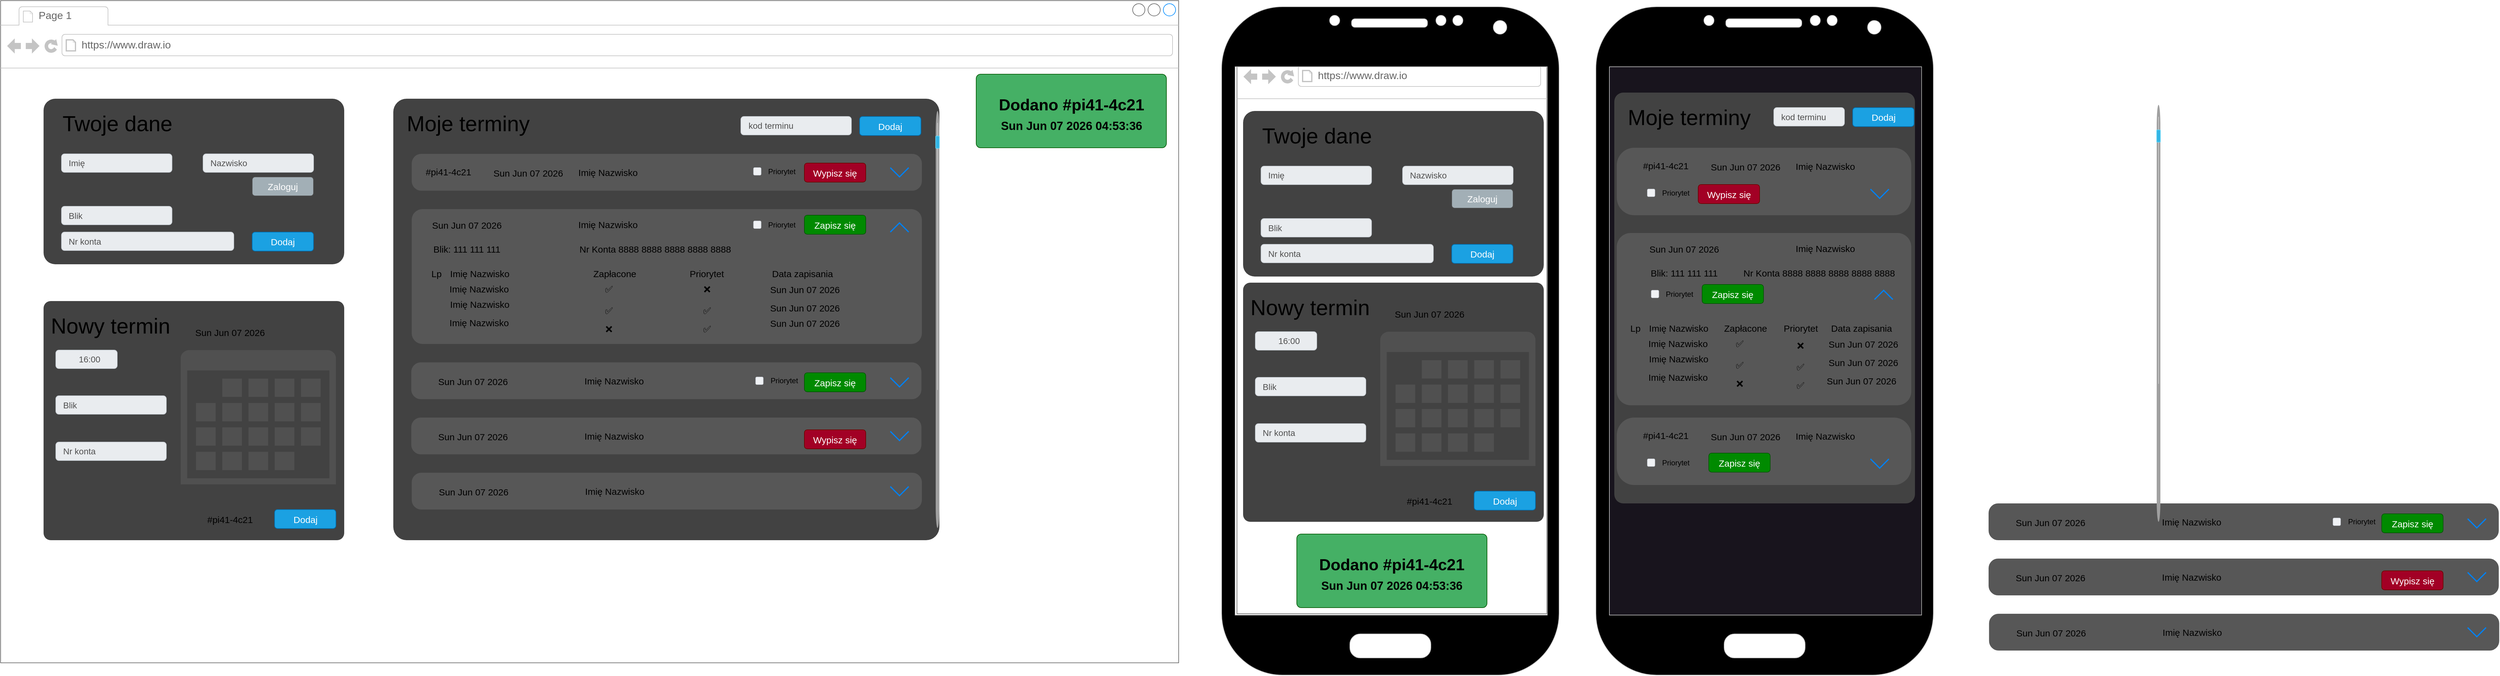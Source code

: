 <mxfile>
    <diagram id="Iw9VSZjN9GTGXhj-1Zop" name="Page-1">
        <mxGraphModel dx="3560" dy="1363" grid="1" gridSize="10" guides="1" tooltips="1" connect="1" arrows="1" fold="1" page="1" pageScale="1" pageWidth="850" pageHeight="1100" math="0" shadow="0">
            <root>
                <mxCell id="0"/>
                <mxCell id="1" parent="0"/>
                <mxCell id="389" value="" style="whiteSpace=wrap;html=1;labelBackgroundColor=none;labelBorderColor=none;fontSize=19;fontColor=#000000;fillColor=#18141d;gradientColor=none;" vertex="1" parent="1">
                    <mxGeometry x="2620" y="99" width="510" height="920" as="geometry"/>
                </mxCell>
                <mxCell id="2" value="" style="strokeWidth=1;shadow=0;dashed=0;align=center;html=1;shape=mxgraph.mockup.containers.browserWindow;rSize=0;strokeColor=#666666;strokeColor2=#008cff;strokeColor3=#c4c4c4;mainText=,;recursiveResize=0;movable=0;resizable=0;rotatable=0;deletable=0;editable=0;connectable=0;" vertex="1" parent="1">
                    <mxGeometry width="1920" height="1080" as="geometry"/>
                </mxCell>
                <mxCell id="3" value="Page 1" style="strokeWidth=1;shadow=0;dashed=0;align=center;html=1;shape=mxgraph.mockup.containers.anchor;fontSize=17;fontColor=#666666;align=left;" vertex="1" parent="2">
                    <mxGeometry x="60" y="12" width="110" height="26" as="geometry"/>
                </mxCell>
                <mxCell id="4" value="https://www.draw.io" style="strokeWidth=1;shadow=0;dashed=0;align=center;html=1;shape=mxgraph.mockup.containers.anchor;rSize=0;fontSize=17;fontColor=#666666;align=left;" vertex="1" parent="2">
                    <mxGeometry x="130" y="60" width="250" height="26" as="geometry"/>
                </mxCell>
                <mxCell id="23" value="" style="rounded=1;whiteSpace=wrap;html=1;arcSize=3;fillColor=#424242;gradientColor=none;strokeColor=none;" vertex="1" parent="2">
                    <mxGeometry x="640" y="160" width="890" height="720" as="geometry"/>
                </mxCell>
                <mxCell id="24" value="Moje terminy" style="text;html=1;strokeColor=none;fillColor=none;align=left;verticalAlign=middle;whiteSpace=wrap;rounded=0;fontSize=35;" vertex="1" parent="2">
                    <mxGeometry x="660" y="180" width="400" height="40" as="geometry"/>
                </mxCell>
                <mxCell id="25" value="" style="rounded=1;whiteSpace=wrap;html=1;arcSize=26;fillColor=#575757;gradientColor=none;strokeColor=none;" vertex="1" parent="2">
                    <mxGeometry x="670" y="250" width="831.5" height="60" as="geometry"/>
                </mxCell>
                <mxCell id="26" value="" style="rounded=1;whiteSpace=wrap;html=1;arcSize=8;fillColor=#575757;gradientColor=none;strokeColor=none;" vertex="1" parent="2">
                    <mxGeometry x="670" y="340" width="831.5" height="220" as="geometry"/>
                </mxCell>
                <mxCell id="27" value="" style="html=1;verticalLabelPosition=bottom;labelBackgroundColor=#ffffff;verticalAlign=top;shadow=0;dashed=0;strokeWidth=2;shape=mxgraph.ios7.misc.down;strokeColor=#0080f0;fontSize=15;fillColor=#575757;gradientColor=none;aspect=fixed;" vertex="1" parent="2">
                    <mxGeometry x="1450" y="272.5" width="30" height="15" as="geometry"/>
                </mxCell>
                <mxCell id="28" value="" style="html=1;verticalLabelPosition=bottom;labelBackgroundColor=#ffffff;verticalAlign=top;shadow=0;dashed=0;strokeWidth=2;shape=mxgraph.ios7.misc.down;strokeColor=#0080f0;fontSize=15;fillColor=#575757;gradientColor=none;aspect=fixed;rotation=-180;" vertex="1" parent="2">
                    <mxGeometry x="1450" y="362.5" width="30" height="15" as="geometry"/>
                </mxCell>
                <mxCell id="29" value="" style="rounded=1;whiteSpace=wrap;html=1;arcSize=26;fillColor=#575757;gradientColor=none;strokeColor=none;" vertex="1" parent="2">
                    <mxGeometry x="669.25" y="590" width="831.5" height="60" as="geometry"/>
                </mxCell>
                <UserObject label="%date{ddd mmm dd yyyy HH:MM:ss}%" placeholders="1" id="30">
                    <mxCell style="text;html=1;strokeColor=none;fillColor=none;align=center;verticalAlign=middle;whiteSpace=wrap;overflow=hidden;fontSize=15;" vertex="1" parent="2">
                        <mxGeometry x="780" y="270" width="160" height="20" as="geometry"/>
                    </mxCell>
                </UserObject>
                <mxCell id="32" value="Imię Nazwisko" style="text;html=1;strokeColor=none;fillColor=none;align=center;verticalAlign=middle;whiteSpace=wrap;rounded=0;fontSize=15;" vertex="1" parent="2">
                    <mxGeometry x="910" y="265" width="160" height="30" as="geometry"/>
                </mxCell>
                <UserObject label="%date{ddd mmm dd yyyy HH:MM:ss}%" placeholders="1" id="33">
                    <mxCell style="text;html=1;strokeColor=none;fillColor=none;align=center;verticalAlign=middle;whiteSpace=wrap;overflow=hidden;fontSize=15;" vertex="1" parent="2">
                        <mxGeometry x="680" y="355" width="160" height="20" as="geometry"/>
                    </mxCell>
                </UserObject>
                <mxCell id="34" value="Imię Nazwisko" style="text;html=1;strokeColor=none;fillColor=none;align=center;verticalAlign=middle;whiteSpace=wrap;rounded=0;fontSize=15;" vertex="1" parent="2">
                    <mxGeometry x="910" y="350" width="160" height="30" as="geometry"/>
                </mxCell>
                <mxCell id="35" value="Blik: 111 111 111" style="text;html=1;strokeColor=none;fillColor=none;align=center;verticalAlign=middle;whiteSpace=wrap;rounded=0;fontSize=15;" vertex="1" parent="2">
                    <mxGeometry x="680" y="390" width="160" height="30" as="geometry"/>
                </mxCell>
                <mxCell id="36" value="Nr Konta 8888 8888 8888 8888 8888" style="text;html=1;strokeColor=none;fillColor=none;align=center;verticalAlign=middle;whiteSpace=wrap;rounded=0;fontSize=15;" vertex="1" parent="2">
                    <mxGeometry x="926.5" y="390" width="280" height="30" as="geometry"/>
                </mxCell>
                <UserObject label="%date{ddd mmm dd yyyy HH:MM:ss}%" placeholders="1" id="37">
                    <mxCell style="text;html=1;strokeColor=none;fillColor=none;align=center;verticalAlign=middle;whiteSpace=wrap;overflow=hidden;fontSize=15;" vertex="1" parent="2">
                        <mxGeometry x="690" y="610" width="160" height="20" as="geometry"/>
                    </mxCell>
                </UserObject>
                <mxCell id="38" value="Imię Nazwisko" style="text;html=1;strokeColor=none;fillColor=none;align=center;verticalAlign=middle;whiteSpace=wrap;rounded=0;fontSize=15;" vertex="1" parent="2">
                    <mxGeometry x="920" y="605" width="160" height="30" as="geometry"/>
                </mxCell>
                <mxCell id="40" value="Imię Nazwisko" style="text;html=1;strokeColor=none;fillColor=none;align=center;verticalAlign=middle;whiteSpace=wrap;rounded=0;fontSize=15;" vertex="1" parent="2">
                    <mxGeometry x="700.75" y="430" width="160" height="30" as="geometry"/>
                </mxCell>
                <mxCell id="41" value="Imię Nazwisko" style="text;html=1;strokeColor=none;fillColor=none;align=center;verticalAlign=middle;whiteSpace=wrap;rounded=0;fontSize=15;" vertex="1" parent="2">
                    <mxGeometry x="700.75" y="480" width="160" height="30" as="geometry"/>
                </mxCell>
                <mxCell id="42" value="Imię Nazwisko" style="text;html=1;strokeColor=none;fillColor=none;align=center;verticalAlign=middle;whiteSpace=wrap;rounded=0;fontSize=15;" vertex="1" parent="2">
                    <mxGeometry x="700" y="510" width="160" height="30" as="geometry"/>
                </mxCell>
                <mxCell id="43" value="Zapłacone" style="text;html=1;strokeColor=none;fillColor=none;align=center;verticalAlign=middle;whiteSpace=wrap;rounded=0;fontSize=15;" vertex="1" parent="2">
                    <mxGeometry x="920.75" y="430" width="160" height="30" as="geometry"/>
                </mxCell>
                <mxCell id="44" value="✅" style="text;html=1;align=center;verticalAlign=middle;resizable=0;points=[];autosize=1;strokeColor=none;fillColor=none;fontSize=15;" vertex="1" parent="2">
                    <mxGeometry x="970.75" y="455" width="40" height="30" as="geometry"/>
                </mxCell>
                <mxCell id="45" value="Priorytet" style="text;html=1;strokeColor=none;fillColor=none;align=center;verticalAlign=middle;whiteSpace=wrap;rounded=0;fontSize=15;" vertex="1" parent="2">
                    <mxGeometry x="1070.75" y="430" width="160" height="30" as="geometry"/>
                </mxCell>
                <mxCell id="46" value="Data zapisania" style="text;html=1;strokeColor=none;fillColor=none;align=center;verticalAlign=middle;whiteSpace=wrap;rounded=0;fontSize=15;" vertex="1" parent="2">
                    <mxGeometry x="1227.25" y="430" width="160" height="30" as="geometry"/>
                </mxCell>
                <UserObject label="%date{ddd mmm dd yyyy HH:MM:ss}%" placeholders="1" id="47">
                    <mxCell style="text;html=1;strokeColor=none;fillColor=none;align=center;verticalAlign=middle;whiteSpace=wrap;overflow=hidden;fontSize=15;" vertex="1" parent="2">
                        <mxGeometry x="1230.75" y="460" width="160" height="20" as="geometry"/>
                    </mxCell>
                </UserObject>
                <UserObject label="%date{ddd mmm dd yyyy HH:MM:ss}%" placeholders="1" id="48">
                    <mxCell style="text;html=1;strokeColor=none;fillColor=none;align=center;verticalAlign=middle;whiteSpace=wrap;overflow=hidden;fontSize=15;" vertex="1" parent="2">
                        <mxGeometry x="1230.75" y="490" width="160" height="20" as="geometry"/>
                    </mxCell>
                </UserObject>
                <UserObject label="%date{ddd mmm dd yyyy HH:MM:ss}%" placeholders="1" id="49">
                    <mxCell style="text;html=1;strokeColor=none;fillColor=none;align=center;verticalAlign=middle;whiteSpace=wrap;overflow=hidden;fontSize=15;" vertex="1" parent="2">
                        <mxGeometry x="1230.75" y="515" width="160" height="20" as="geometry"/>
                    </mxCell>
                </UserObject>
                <mxCell id="50" value="✅" style="text;html=1;align=center;verticalAlign=middle;resizable=0;points=[];autosize=1;strokeColor=none;fillColor=none;fontSize=15;" vertex="1" parent="2">
                    <mxGeometry x="970.75" y="490" width="40" height="30" as="geometry"/>
                </mxCell>
                <mxCell id="51" value="✅" style="text;html=1;align=center;verticalAlign=middle;resizable=0;points=[];autosize=1;strokeColor=none;fillColor=none;fontSize=15;" vertex="1" parent="2">
                    <mxGeometry x="1130.75" y="490" width="40" height="30" as="geometry"/>
                </mxCell>
                <mxCell id="52" value="✅" style="text;html=1;align=center;verticalAlign=middle;resizable=0;points=[];autosize=1;strokeColor=none;fillColor=none;fontSize=15;" vertex="1" parent="2">
                    <mxGeometry x="1130.75" y="520" width="40" height="30" as="geometry"/>
                </mxCell>
                <mxCell id="54" value="❌" style="text;html=1;align=center;verticalAlign=middle;resizable=0;points=[];autosize=1;strokeColor=none;fillColor=none;fontSize=15;" vertex="1" parent="2">
                    <mxGeometry x="1130.75" y="455" width="40" height="30" as="geometry"/>
                </mxCell>
                <mxCell id="55" value="❌" style="text;html=1;align=center;verticalAlign=middle;resizable=0;points=[];autosize=1;strokeColor=none;fillColor=none;fontSize=15;" vertex="1" parent="2">
                    <mxGeometry x="970.75" y="520" width="40" height="30" as="geometry"/>
                </mxCell>
                <mxCell id="56" value="Imię Nazwisko" style="text;html=1;strokeColor=none;fillColor=none;align=center;verticalAlign=middle;whiteSpace=wrap;rounded=0;fontSize=15;" vertex="1" parent="2">
                    <mxGeometry x="700" y="455" width="160" height="30" as="geometry"/>
                </mxCell>
                <mxCell id="57" value="Lp" style="text;html=1;align=center;verticalAlign=middle;resizable=0;points=[];autosize=1;strokeColor=none;fillColor=none;fontSize=15;" vertex="1" parent="2">
                    <mxGeometry x="690" y="430" width="40" height="30" as="geometry"/>
                </mxCell>
                <mxCell id="58" value="kod terminu" style="html=1;shadow=0;dashed=0;shape=mxgraph.bootstrap.rrect;rSize=5;strokeColor=#CED4DA;strokeWidth=1;fillColor=#E9ECEF;fontColor=#505050;whiteSpace=wrap;align=left;verticalAlign=middle;spacingLeft=10;fontSize=14;" vertex="1" parent="2">
                    <mxGeometry x="1206.5" y="189" width="180" height="30" as="geometry"/>
                </mxCell>
                <mxCell id="59" value="Dodaj" style="rounded=1;html=1;shadow=0;dashed=0;whiteSpace=wrap;fontSize=15;fillColor=#1ba1e2;align=center;strokeColor=#006EAF;fontColor=#ffffff;" vertex="1" parent="2">
                    <mxGeometry x="1400" y="189" width="100" height="31" as="geometry"/>
                </mxCell>
                <mxCell id="9" value="" style="rounded=1;whiteSpace=wrap;html=1;arcSize=7;fillColor=#424242;gradientColor=none;strokeColor=none;" vertex="1" parent="2">
                    <mxGeometry x="70" y="160" width="490" height="270" as="geometry"/>
                </mxCell>
                <mxCell id="11" value="Twoje dane" style="text;html=1;strokeColor=none;fillColor=none;align=left;verticalAlign=middle;whiteSpace=wrap;rounded=0;fontSize=35;" vertex="1" parent="2">
                    <mxGeometry x="99.25" y="180" width="400" height="40" as="geometry"/>
                </mxCell>
                <mxCell id="12" value="Imię" style="html=1;shadow=0;dashed=0;shape=mxgraph.bootstrap.rrect;rSize=5;strokeColor=#CED4DA;strokeWidth=1;fillColor=#E9ECEF;fontColor=#505050;whiteSpace=wrap;align=left;verticalAlign=middle;spacingLeft=10;fontSize=14;" vertex="1" parent="2">
                    <mxGeometry x="99.25" y="250" width="180" height="30" as="geometry"/>
                </mxCell>
                <mxCell id="13" value="Nazwisko" style="html=1;shadow=0;dashed=0;shape=mxgraph.bootstrap.rrect;rSize=5;strokeColor=#CED4DA;strokeWidth=1;fillColor=#E9ECEF;fontColor=#505050;whiteSpace=wrap;align=left;verticalAlign=middle;spacingLeft=10;fontSize=14;" vertex="1" parent="2">
                    <mxGeometry x="330" y="250" width="180" height="30" as="geometry"/>
                </mxCell>
                <mxCell id="14" value="Zaloguj" style="rounded=1;html=1;shadow=0;dashed=0;whiteSpace=wrap;fontSize=15;fillColor=#a2afb6;align=center;strokeColor=#4D4D4D;fontColor=#ffffff;" vertex="1" parent="2">
                    <mxGeometry x="410" y="287.5" width="100" height="31" as="geometry"/>
                </mxCell>
                <mxCell id="15" value="" style="rounded=1;whiteSpace=wrap;html=1;arcSize=3;fillColor=#424242;gradientColor=none;strokeColor=none;" vertex="1" parent="2">
                    <mxGeometry x="70" y="490" width="490" height="390" as="geometry"/>
                </mxCell>
                <mxCell id="16" value="Nowy termin" style="text;html=1;strokeColor=none;fillColor=none;align=left;verticalAlign=middle;whiteSpace=wrap;rounded=0;fontSize=35;" vertex="1" parent="2">
                    <mxGeometry x="80" y="510" width="400" height="40" as="geometry"/>
                </mxCell>
                <mxCell id="17" value="" style="sketch=0;pointerEvents=1;shadow=0;dashed=0;html=1;strokeColor=none;fillColor=#505050;labelPosition=center;verticalLabelPosition=bottom;verticalAlign=top;outlineConnect=0;align=center;shape=mxgraph.office.concepts.calendar;fontSize=15;" vertex="1" parent="2">
                    <mxGeometry x="293.5" y="570" width="253" height="219" as="geometry"/>
                </mxCell>
                <UserObject label="%date{ddd mmm dd yyyy HH:MM:ss}%" placeholders="1" id="18">
                    <mxCell style="text;html=1;strokeColor=none;fillColor=none;align=center;verticalAlign=middle;whiteSpace=wrap;overflow=hidden;fontSize=15;" vertex="1" parent="2">
                        <mxGeometry x="293.5" y="530" width="160" height="20" as="geometry"/>
                    </mxCell>
                </UserObject>
                <mxCell id="19" value="16:00" style="html=1;shadow=0;dashed=0;shape=mxgraph.bootstrap.rrect;rSize=5;strokeColor=#CED4DA;strokeWidth=1;fillColor=#E9ECEF;fontColor=#505050;whiteSpace=wrap;align=center;verticalAlign=middle;spacingLeft=10;fontSize=14;" vertex="1" parent="2">
                    <mxGeometry x="90" y="570" width="100" height="30" as="geometry"/>
                </mxCell>
                <mxCell id="20" value="Blik" style="html=1;shadow=0;dashed=0;shape=mxgraph.bootstrap.rrect;rSize=5;strokeColor=#CED4DA;strokeWidth=1;fillColor=#E9ECEF;fontColor=#505050;whiteSpace=wrap;align=left;verticalAlign=middle;spacingLeft=10;fontSize=14;" vertex="1" parent="2">
                    <mxGeometry x="90" y="644.5" width="180" height="30" as="geometry"/>
                </mxCell>
                <mxCell id="21" value="Nr konta" style="html=1;shadow=0;dashed=0;shape=mxgraph.bootstrap.rrect;rSize=5;strokeColor=#CED4DA;strokeWidth=1;fillColor=#E9ECEF;fontColor=#505050;whiteSpace=wrap;align=left;verticalAlign=middle;spacingLeft=10;fontSize=14;" vertex="1" parent="2">
                    <mxGeometry x="90" y="720" width="180" height="30" as="geometry"/>
                </mxCell>
                <mxCell id="22" value="Dodaj" style="rounded=1;html=1;shadow=0;dashed=0;whiteSpace=wrap;fontSize=15;fillColor=#1ba1e2;align=center;strokeColor=#006EAF;fontColor=#ffffff;" vertex="1" parent="2">
                    <mxGeometry x="446.5" y="830" width="100" height="31" as="geometry"/>
                </mxCell>
                <mxCell id="60" value="Blik" style="html=1;shadow=0;dashed=0;shape=mxgraph.bootstrap.rrect;rSize=5;strokeColor=#CED4DA;strokeWidth=1;fillColor=#E9ECEF;fontColor=#505050;whiteSpace=wrap;align=left;verticalAlign=middle;spacingLeft=10;fontSize=14;" vertex="1" parent="2">
                    <mxGeometry x="99.25" y="335.5" width="180" height="30" as="geometry"/>
                </mxCell>
                <mxCell id="61" value="Nr konta" style="html=1;shadow=0;dashed=0;shape=mxgraph.bootstrap.rrect;rSize=5;strokeColor=#CED4DA;strokeWidth=1;fillColor=#E9ECEF;fontColor=#505050;whiteSpace=wrap;align=left;verticalAlign=middle;spacingLeft=10;fontSize=14;" vertex="1" parent="2">
                    <mxGeometry x="99.25" y="377.5" width="280.75" height="30" as="geometry"/>
                </mxCell>
                <mxCell id="62" value="" style="rounded=1;whiteSpace=wrap;html=1;arcSize=26;fillColor=#575757;gradientColor=none;strokeColor=none;" vertex="1" parent="2">
                    <mxGeometry x="669.25" y="680" width="831.5" height="60" as="geometry"/>
                </mxCell>
                <UserObject label="%date{ddd mmm dd yyyy HH:MM:ss}%" placeholders="1" id="63">
                    <mxCell style="text;html=1;strokeColor=none;fillColor=none;align=center;verticalAlign=middle;whiteSpace=wrap;overflow=hidden;fontSize=15;" vertex="1" parent="2">
                        <mxGeometry x="690" y="700" width="160" height="20" as="geometry"/>
                    </mxCell>
                </UserObject>
                <mxCell id="64" value="Imię Nazwisko" style="text;html=1;strokeColor=none;fillColor=none;align=center;verticalAlign=middle;whiteSpace=wrap;rounded=0;fontSize=15;" vertex="1" parent="2">
                    <mxGeometry x="920" y="695" width="160" height="30" as="geometry"/>
                </mxCell>
                <mxCell id="65" value="" style="rounded=1;whiteSpace=wrap;html=1;arcSize=26;fillColor=#575757;gradientColor=none;strokeColor=none;" vertex="1" parent="2">
                    <mxGeometry x="670" y="770" width="831.5" height="60" as="geometry"/>
                </mxCell>
                <UserObject label="%date{ddd mmm dd yyyy HH:MM:ss}%" placeholders="1" id="66">
                    <mxCell style="text;html=1;strokeColor=none;fillColor=none;align=center;verticalAlign=middle;whiteSpace=wrap;overflow=hidden;fontSize=15;" vertex="1" parent="2">
                        <mxGeometry x="690.75" y="790" width="160" height="20" as="geometry"/>
                    </mxCell>
                </UserObject>
                <mxCell id="67" value="Imię Nazwisko" style="text;html=1;strokeColor=none;fillColor=none;align=center;verticalAlign=middle;whiteSpace=wrap;rounded=0;fontSize=15;" vertex="1" parent="2">
                    <mxGeometry x="920.75" y="785" width="160" height="30" as="geometry"/>
                </mxCell>
                <mxCell id="69" value="" style="html=1;verticalLabelPosition=bottom;labelBackgroundColor=#ffffff;verticalAlign=top;shadow=0;dashed=0;strokeWidth=2;shape=mxgraph.ios7.misc.scroll_(vertical);fillColor=#a0a0a0;fontSize=15;" vertex="1" parent="2">
                    <mxGeometry x="1524" y="180" width="6" height="680" as="geometry"/>
                </mxCell>
                <mxCell id="70" value="" style="verticalLabelPosition=bottom;verticalAlign=top;html=1;shadow=0;dashed=0;strokeWidth=1;shape=mxgraph.android.quickscroll3;dy=0.072;fillColor=#33b5e5;strokeColor=#66D5F5;fontSize=15;" vertex="1" parent="2">
                    <mxGeometry x="1524" y="199.5" width="6" height="435.5" as="geometry"/>
                </mxCell>
                <mxCell id="71" value="Dodaj" style="rounded=1;html=1;shadow=0;dashed=0;whiteSpace=wrap;fontSize=15;fillColor=#1ba1e2;align=center;strokeColor=#006EAF;fontColor=#ffffff;" vertex="1" parent="2">
                    <mxGeometry x="410" y="377.5" width="100" height="31" as="geometry"/>
                </mxCell>
                <mxCell id="72" value="" style="html=1;verticalLabelPosition=bottom;labelBackgroundColor=#ffffff;verticalAlign=top;shadow=0;dashed=0;strokeWidth=2;shape=mxgraph.ios7.misc.down;strokeColor=#0080f0;fontSize=15;fillColor=#575757;gradientColor=none;aspect=fixed;" vertex="1" parent="2">
                    <mxGeometry x="1450" y="615" width="30" height="15" as="geometry"/>
                </mxCell>
                <mxCell id="73" value="" style="html=1;verticalLabelPosition=bottom;labelBackgroundColor=#ffffff;verticalAlign=top;shadow=0;dashed=0;strokeWidth=2;shape=mxgraph.ios7.misc.down;strokeColor=#0080f0;fontSize=15;fillColor=#575757;gradientColor=none;aspect=fixed;" vertex="1" parent="2">
                    <mxGeometry x="1450" y="702.5" width="30" height="15" as="geometry"/>
                </mxCell>
                <mxCell id="74" value="" style="html=1;verticalLabelPosition=bottom;labelBackgroundColor=#ffffff;verticalAlign=top;shadow=0;dashed=0;strokeWidth=2;shape=mxgraph.ios7.misc.down;strokeColor=#0080f0;fontSize=15;fillColor=#575757;gradientColor=none;aspect=fixed;" vertex="1" parent="2">
                    <mxGeometry x="1450" y="792.5" width="30" height="15" as="geometry"/>
                </mxCell>
                <mxCell id="139" value="#pi41-4c21" style="text;html=1;strokeColor=none;fillColor=none;align=center;verticalAlign=middle;whiteSpace=wrap;rounded=0;fontSize=15;" vertex="1" parent="2">
                    <mxGeometry x="650" y="263.5" width="160" height="30" as="geometry"/>
                </mxCell>
                <mxCell id="140" value="#pi41-4c21" style="text;html=1;strokeColor=none;fillColor=none;align=center;verticalAlign=middle;whiteSpace=wrap;rounded=0;fontSize=15;" vertex="1" parent="2">
                    <mxGeometry x="293.5" y="831" width="160" height="30" as="geometry"/>
                </mxCell>
                <mxCell id="207" value="Wypisz się" style="rounded=1;html=1;shadow=0;dashed=0;whiteSpace=wrap;fontSize=15;fillColor=#a20025;align=center;strokeColor=#6F0000;fontColor=#ffffff;" vertex="1" parent="2">
                    <mxGeometry x="1310" y="265" width="100" height="31" as="geometry"/>
                </mxCell>
                <mxCell id="208" value="Zapisz się" style="rounded=1;html=1;shadow=0;dashed=0;whiteSpace=wrap;fontSize=15;fillColor=#008a00;align=center;strokeColor=#005700;fontColor=#ffffff;" vertex="1" parent="2">
                    <mxGeometry x="1310" y="350" width="100" height="31" as="geometry"/>
                </mxCell>
                <mxCell id="277" value="Zapisz się" style="rounded=1;html=1;shadow=0;dashed=0;whiteSpace=wrap;fontSize=15;fillColor=#008a00;align=center;strokeColor=#005700;fontColor=#ffffff;" vertex="1" parent="2">
                    <mxGeometry x="1310" y="607" width="100" height="31" as="geometry"/>
                </mxCell>
                <mxCell id="278" value="Wypisz się" style="rounded=1;html=1;shadow=0;dashed=0;whiteSpace=wrap;fontSize=15;fillColor=#a20025;align=center;strokeColor=#6F0000;fontColor=#ffffff;" vertex="1" parent="2">
                    <mxGeometry x="1310" y="700" width="100" height="31" as="geometry"/>
                </mxCell>
                <mxCell id="279" value="Priorytet" style="rounded=1;fillColor=#F0F2F5;strokeColor=#D8DCE3;align=left;verticalAlign=middle;fontStyle=0;fontSize=12;labelPosition=right;verticalLabelPosition=middle;spacingLeft=10;html=1;shadow=0;dashed=0" vertex="1" parent="2">
                    <mxGeometry x="1227.25" y="272.5" width="12" height="12" as="geometry"/>
                </mxCell>
                <mxCell id="281" value="Priorytet" style="rounded=1;fillColor=#F0F2F5;strokeColor=#D8DCE3;align=left;verticalAlign=middle;fontStyle=0;fontSize=12;labelPosition=right;verticalLabelPosition=middle;spacingLeft=10;html=1;shadow=0;dashed=0" vertex="1" parent="2">
                    <mxGeometry x="1227.25" y="359.5" width="12" height="12" as="geometry"/>
                </mxCell>
                <mxCell id="282" value="Priorytet" style="rounded=1;fillColor=#F0F2F5;strokeColor=#D8DCE3;align=left;verticalAlign=middle;fontStyle=0;fontSize=12;labelPosition=right;verticalLabelPosition=middle;spacingLeft=10;html=1;shadow=0;dashed=0" vertex="1" parent="2">
                    <mxGeometry x="1230.75" y="614" width="12" height="12" as="geometry"/>
                </mxCell>
                <mxCell id="283" value="" style="rounded=1;html=1;shadow=0;dashed=0;whiteSpace=wrap;fontSize=15;fillColor=#45B065;align=left;strokeColor=#005700;fontColor=#ffffff;arcSize=6;" vertex="1" parent="2">
                    <mxGeometry x="1590" y="120" width="310" height="120" as="geometry"/>
                </mxCell>
                <mxCell id="284" value="Dodano #pi41-4c21" style="text;html=1;strokeColor=none;fillColor=none;align=center;verticalAlign=middle;whiteSpace=wrap;rounded=0;fontSize=26;fontColor=#000000;labelBackgroundColor=none;labelBorderColor=none;fontStyle=1" vertex="1" parent="2">
                    <mxGeometry x="1617.5" y="135" width="255" height="70" as="geometry"/>
                </mxCell>
                <UserObject label="%date{ddd mmm dd yyyy HH:MM:ss}%" placeholders="1" id="285">
                    <mxCell style="text;html=1;strokeColor=none;fillColor=none;align=center;verticalAlign=middle;whiteSpace=wrap;overflow=hidden;fontSize=19;fontColor=#000000;fontStyle=1" vertex="1" parent="2">
                        <mxGeometry x="1622.5" y="181.5" width="245" height="46" as="geometry"/>
                    </mxCell>
                </UserObject>
                <mxCell id="287" value="" style="strokeWidth=1;shadow=0;dashed=0;align=center;html=1;shape=mxgraph.mockup.containers.browserWindow;rSize=0;strokeColor=#666666;strokeColor2=#008cff;strokeColor3=#c4c4c4;mainText=,;recursiveResize=0;movable=1;resizable=1;rotatable=1;deletable=1;editable=1;connectable=1;" vertex="1" parent="1">
                    <mxGeometry x="2015" y="50" width="505" height="950" as="geometry"/>
                </mxCell>
                <mxCell id="288" value="Page 1" style="strokeWidth=1;shadow=0;dashed=0;align=center;html=1;shape=mxgraph.mockup.containers.anchor;fontSize=17;fontColor=#666666;align=left;" vertex="1" parent="287">
                    <mxGeometry x="60" y="12" width="110" height="26" as="geometry"/>
                </mxCell>
                <mxCell id="289" value="https://www.draw.io" style="strokeWidth=1;shadow=0;dashed=0;align=center;html=1;shape=mxgraph.mockup.containers.anchor;rSize=0;fontSize=17;fontColor=#666666;align=left;" vertex="1" parent="287">
                    <mxGeometry x="130" y="60" width="250" height="26" as="geometry"/>
                </mxCell>
                <mxCell id="324" value="" style="rounded=1;whiteSpace=wrap;html=1;arcSize=7;fillColor=#424242;gradientColor=none;strokeColor=none;" vertex="1" parent="287">
                    <mxGeometry x="10" y="130" width="490" height="270" as="geometry"/>
                </mxCell>
                <mxCell id="325" value="Twoje dane" style="text;html=1;strokeColor=none;fillColor=none;align=left;verticalAlign=middle;whiteSpace=wrap;rounded=0;fontSize=35;" vertex="1" parent="287">
                    <mxGeometry x="39.25" y="150" width="400" height="40" as="geometry"/>
                </mxCell>
                <mxCell id="326" value="Imię" style="html=1;shadow=0;dashed=0;shape=mxgraph.bootstrap.rrect;rSize=5;strokeColor=#CED4DA;strokeWidth=1;fillColor=#E9ECEF;fontColor=#505050;whiteSpace=wrap;align=left;verticalAlign=middle;spacingLeft=10;fontSize=14;" vertex="1" parent="287">
                    <mxGeometry x="39.25" y="220" width="180" height="30" as="geometry"/>
                </mxCell>
                <mxCell id="327" value="Nazwisko" style="html=1;shadow=0;dashed=0;shape=mxgraph.bootstrap.rrect;rSize=5;strokeColor=#CED4DA;strokeWidth=1;fillColor=#E9ECEF;fontColor=#505050;whiteSpace=wrap;align=left;verticalAlign=middle;spacingLeft=10;fontSize=14;" vertex="1" parent="287">
                    <mxGeometry x="270" y="220" width="180" height="30" as="geometry"/>
                </mxCell>
                <mxCell id="328" value="Zaloguj" style="rounded=1;html=1;shadow=0;dashed=0;whiteSpace=wrap;fontSize=15;fillColor=#a2afb6;align=center;strokeColor=#4D4D4D;fontColor=#ffffff;" vertex="1" parent="287">
                    <mxGeometry x="350" y="257.5" width="100" height="31" as="geometry"/>
                </mxCell>
                <mxCell id="329" value="" style="rounded=1;whiteSpace=wrap;html=1;arcSize=3;fillColor=#424242;gradientColor=none;strokeColor=none;" vertex="1" parent="287">
                    <mxGeometry x="10" y="410" width="490" height="390" as="geometry"/>
                </mxCell>
                <mxCell id="330" value="Nowy termin" style="text;html=1;strokeColor=none;fillColor=none;align=left;verticalAlign=middle;whiteSpace=wrap;rounded=0;fontSize=35;" vertex="1" parent="287">
                    <mxGeometry x="20" y="430" width="400" height="40" as="geometry"/>
                </mxCell>
                <mxCell id="331" value="" style="sketch=0;pointerEvents=1;shadow=0;dashed=0;html=1;strokeColor=none;fillColor=#505050;labelPosition=center;verticalLabelPosition=bottom;verticalAlign=top;outlineConnect=0;align=center;shape=mxgraph.office.concepts.calendar;fontSize=15;" vertex="1" parent="287">
                    <mxGeometry x="233.5" y="490" width="253" height="219" as="geometry"/>
                </mxCell>
                <UserObject label="%date{ddd mmm dd yyyy HH:MM:ss}%" placeholders="1" id="332">
                    <mxCell style="text;html=1;strokeColor=none;fillColor=none;align=center;verticalAlign=middle;whiteSpace=wrap;overflow=hidden;fontSize=15;" vertex="1" parent="287">
                        <mxGeometry x="233.5" y="450" width="160" height="20" as="geometry"/>
                    </mxCell>
                </UserObject>
                <mxCell id="333" value="16:00" style="html=1;shadow=0;dashed=0;shape=mxgraph.bootstrap.rrect;rSize=5;strokeColor=#CED4DA;strokeWidth=1;fillColor=#E9ECEF;fontColor=#505050;whiteSpace=wrap;align=center;verticalAlign=middle;spacingLeft=10;fontSize=14;" vertex="1" parent="287">
                    <mxGeometry x="30" y="490" width="100" height="30" as="geometry"/>
                </mxCell>
                <mxCell id="334" value="Blik" style="html=1;shadow=0;dashed=0;shape=mxgraph.bootstrap.rrect;rSize=5;strokeColor=#CED4DA;strokeWidth=1;fillColor=#E9ECEF;fontColor=#505050;whiteSpace=wrap;align=left;verticalAlign=middle;spacingLeft=10;fontSize=14;" vertex="1" parent="287">
                    <mxGeometry x="30" y="564.5" width="180" height="30" as="geometry"/>
                </mxCell>
                <mxCell id="335" value="Nr konta" style="html=1;shadow=0;dashed=0;shape=mxgraph.bootstrap.rrect;rSize=5;strokeColor=#CED4DA;strokeWidth=1;fillColor=#E9ECEF;fontColor=#505050;whiteSpace=wrap;align=left;verticalAlign=middle;spacingLeft=10;fontSize=14;" vertex="1" parent="287">
                    <mxGeometry x="30" y="640" width="180" height="30" as="geometry"/>
                </mxCell>
                <mxCell id="336" value="Dodaj" style="rounded=1;html=1;shadow=0;dashed=0;whiteSpace=wrap;fontSize=15;fillColor=#1ba1e2;align=center;strokeColor=#006EAF;fontColor=#ffffff;" vertex="1" parent="287">
                    <mxGeometry x="386.5" y="750" width="100" height="31" as="geometry"/>
                </mxCell>
                <mxCell id="337" value="Blik" style="html=1;shadow=0;dashed=0;shape=mxgraph.bootstrap.rrect;rSize=5;strokeColor=#CED4DA;strokeWidth=1;fillColor=#E9ECEF;fontColor=#505050;whiteSpace=wrap;align=left;verticalAlign=middle;spacingLeft=10;fontSize=14;" vertex="1" parent="287">
                    <mxGeometry x="39.25" y="305.5" width="180" height="30" as="geometry"/>
                </mxCell>
                <mxCell id="338" value="Nr konta" style="html=1;shadow=0;dashed=0;shape=mxgraph.bootstrap.rrect;rSize=5;strokeColor=#CED4DA;strokeWidth=1;fillColor=#E9ECEF;fontColor=#505050;whiteSpace=wrap;align=left;verticalAlign=middle;spacingLeft=10;fontSize=14;" vertex="1" parent="287">
                    <mxGeometry x="39.25" y="347.5" width="280.75" height="30" as="geometry"/>
                </mxCell>
                <mxCell id="347" value="Dodaj" style="rounded=1;html=1;shadow=0;dashed=0;whiteSpace=wrap;fontSize=15;fillColor=#1ba1e2;align=center;strokeColor=#006EAF;fontColor=#ffffff;" vertex="1" parent="287">
                    <mxGeometry x="350" y="347.5" width="100" height="31" as="geometry"/>
                </mxCell>
                <mxCell id="352" value="#pi41-4c21" style="text;html=1;strokeColor=none;fillColor=none;align=center;verticalAlign=middle;whiteSpace=wrap;rounded=0;fontSize=15;" vertex="1" parent="287">
                    <mxGeometry x="233.5" y="751" width="160" height="30" as="geometry"/>
                </mxCell>
                <mxCell id="360" value="" style="rounded=1;html=1;shadow=0;dashed=0;whiteSpace=wrap;fontSize=15;fillColor=#45B065;align=left;strokeColor=#005700;fontColor=#ffffff;arcSize=6;" vertex="1" parent="287">
                    <mxGeometry x="97.5" y="820" width="310" height="120" as="geometry"/>
                </mxCell>
                <mxCell id="361" value="Dodano #pi41-4c21" style="text;html=1;strokeColor=none;fillColor=none;align=center;verticalAlign=middle;whiteSpace=wrap;rounded=0;fontSize=26;fontColor=#000000;labelBackgroundColor=none;labelBorderColor=none;fontStyle=1" vertex="1" parent="287">
                    <mxGeometry x="125" y="835" width="255" height="70" as="geometry"/>
                </mxCell>
                <UserObject label="%date{ddd mmm dd yyyy HH:MM:ss}%" placeholders="1" id="362">
                    <mxCell style="text;html=1;strokeColor=none;fillColor=none;align=center;verticalAlign=middle;whiteSpace=wrap;overflow=hidden;fontSize=19;fontColor=#000000;fontStyle=1" vertex="1" parent="287">
                        <mxGeometry x="130" y="881.5" width="245" height="46" as="geometry"/>
                    </mxCell>
                </UserObject>
                <mxCell id="363" value="" style="verticalLabelPosition=bottom;verticalAlign=top;html=1;shadow=0;dashed=0;strokeWidth=1;shape=mxgraph.android.phone2;strokeColor=#c0c0c0;labelBackgroundColor=none;labelBorderColor=none;fontSize=19;fontColor=#000000;fillColor=#000000;gradientColor=none;" vertex="1" parent="1">
                    <mxGeometry x="1990" y="10" width="550" height="1090" as="geometry"/>
                </mxCell>
                <mxCell id="364" value="" style="verticalLabelPosition=bottom;verticalAlign=top;html=1;shadow=0;dashed=0;strokeWidth=1;shape=mxgraph.android.phone2;strokeColor=#c0c0c0;labelBackgroundColor=none;labelBorderColor=none;fontSize=19;fontColor=#000000;fillColor=#000000;gradientColor=none;" vertex="1" parent="1">
                    <mxGeometry x="2600" y="10" width="550" height="1090" as="geometry"/>
                </mxCell>
                <mxCell id="290" value="" style="rounded=1;whiteSpace=wrap;html=1;arcSize=3;fillColor=#424242;gradientColor=none;strokeColor=none;" vertex="1" parent="1">
                    <mxGeometry x="2630" y="150" width="490" height="670" as="geometry"/>
                </mxCell>
                <mxCell id="291" value="Moje terminy" style="text;html=1;strokeColor=none;fillColor=none;align=left;verticalAlign=middle;whiteSpace=wrap;rounded=0;fontSize=35;" vertex="1" parent="1">
                    <mxGeometry x="2650" y="170" width="400" height="40" as="geometry"/>
                </mxCell>
                <mxCell id="292" value="" style="rounded=1;whiteSpace=wrap;html=1;arcSize=26;fillColor=#575757;gradientColor=none;strokeColor=none;" vertex="1" parent="1">
                    <mxGeometry x="2634" y="240" width="480" height="110" as="geometry"/>
                </mxCell>
                <mxCell id="293" value="" style="rounded=1;whiteSpace=wrap;html=1;arcSize=8;fillColor=#575757;gradientColor=none;strokeColor=none;" vertex="1" parent="1">
                    <mxGeometry x="2634" y="379" width="480" height="281" as="geometry"/>
                </mxCell>
                <mxCell id="294" value="" style="html=1;verticalLabelPosition=bottom;labelBackgroundColor=#ffffff;verticalAlign=top;shadow=0;dashed=0;strokeWidth=2;shape=mxgraph.ios7.misc.down;strokeColor=#0080f0;fontSize=15;fillColor=#575757;gradientColor=none;aspect=fixed;" vertex="1" parent="1">
                    <mxGeometry x="3047.5" y="307.5" width="30" height="15" as="geometry"/>
                </mxCell>
                <mxCell id="295" value="" style="html=1;verticalLabelPosition=bottom;labelBackgroundColor=#ffffff;verticalAlign=top;shadow=0;dashed=0;strokeWidth=2;shape=mxgraph.ios7.misc.down;strokeColor=#0080f0;fontSize=15;fillColor=#575757;gradientColor=none;aspect=fixed;rotation=-180;" vertex="1" parent="1">
                    <mxGeometry x="3054" y="472.5" width="30" height="15" as="geometry"/>
                </mxCell>
                <mxCell id="296" value="" style="rounded=1;whiteSpace=wrap;html=1;arcSize=26;fillColor=#575757;gradientColor=none;strokeColor=none;" vertex="1" parent="1">
                    <mxGeometry x="3240" y="820" width="831.5" height="60" as="geometry"/>
                </mxCell>
                <UserObject label="%date{ddd mmm dd yyyy HH:MM:ss}%" placeholders="1" id="297">
                    <mxCell style="text;html=1;strokeColor=none;fillColor=none;align=center;verticalAlign=middle;whiteSpace=wrap;overflow=hidden;fontSize=15;" vertex="1" parent="1">
                        <mxGeometry x="2764" y="260" width="160" height="20" as="geometry"/>
                    </mxCell>
                </UserObject>
                <mxCell id="298" value="Imię Nazwisko" style="text;html=1;strokeColor=none;fillColor=none;align=center;verticalAlign=middle;whiteSpace=wrap;rounded=0;fontSize=15;" vertex="1" parent="1">
                    <mxGeometry x="2894" y="255" width="160" height="30" as="geometry"/>
                </mxCell>
                <UserObject label="%date{ddd mmm dd yyyy HH:MM:ss}%" placeholders="1" id="299">
                    <mxCell style="text;html=1;strokeColor=none;fillColor=none;align=center;verticalAlign=middle;whiteSpace=wrap;overflow=hidden;fontSize=15;" vertex="1" parent="1">
                        <mxGeometry x="2664" y="394" width="160" height="20" as="geometry"/>
                    </mxCell>
                </UserObject>
                <mxCell id="300" value="Imię Nazwisko" style="text;html=1;strokeColor=none;fillColor=none;align=center;verticalAlign=middle;whiteSpace=wrap;rounded=0;fontSize=15;" vertex="1" parent="1">
                    <mxGeometry x="2894" y="389" width="160" height="30" as="geometry"/>
                </mxCell>
                <mxCell id="301" value="Blik: 111 111 111" style="text;html=1;strokeColor=none;fillColor=none;align=center;verticalAlign=middle;whiteSpace=wrap;rounded=0;fontSize=15;" vertex="1" parent="1">
                    <mxGeometry x="2664" y="429" width="160" height="30" as="geometry"/>
                </mxCell>
                <mxCell id="302" value="Nr Konta 8888 8888 8888 8888 8888" style="text;html=1;strokeColor=none;fillColor=none;align=center;verticalAlign=middle;whiteSpace=wrap;rounded=0;fontSize=15;" vertex="1" parent="1">
                    <mxGeometry x="2824" y="429" width="280" height="30" as="geometry"/>
                </mxCell>
                <UserObject label="%date{ddd mmm dd yyyy HH:MM:ss}%" placeholders="1" id="303">
                    <mxCell style="text;html=1;strokeColor=none;fillColor=none;align=center;verticalAlign=middle;whiteSpace=wrap;overflow=hidden;fontSize=15;" vertex="1" parent="1">
                        <mxGeometry x="3260.75" y="840" width="160" height="20" as="geometry"/>
                    </mxCell>
                </UserObject>
                <mxCell id="304" value="Imię Nazwisko" style="text;html=1;strokeColor=none;fillColor=none;align=center;verticalAlign=middle;whiteSpace=wrap;rounded=0;fontSize=15;" vertex="1" parent="1">
                    <mxGeometry x="3490.75" y="835" width="160" height="30" as="geometry"/>
                </mxCell>
                <mxCell id="305" value="Imię Nazwisko" style="text;html=1;strokeColor=none;fillColor=none;align=center;verticalAlign=middle;whiteSpace=wrap;rounded=0;fontSize=15;" vertex="1" parent="1">
                    <mxGeometry x="2654.75" y="519" width="160" height="30" as="geometry"/>
                </mxCell>
                <mxCell id="306" value="Imię Nazwisko" style="text;html=1;strokeColor=none;fillColor=none;align=center;verticalAlign=middle;whiteSpace=wrap;rounded=0;fontSize=15;" vertex="1" parent="1">
                    <mxGeometry x="2654.75" y="569" width="160" height="30" as="geometry"/>
                </mxCell>
                <mxCell id="307" value="Imię Nazwisko" style="text;html=1;strokeColor=none;fillColor=none;align=center;verticalAlign=middle;whiteSpace=wrap;rounded=0;fontSize=15;" vertex="1" parent="1">
                    <mxGeometry x="2654" y="599" width="160" height="30" as="geometry"/>
                </mxCell>
                <mxCell id="308" value="Zapłacone" style="text;html=1;strokeColor=none;fillColor=none;align=center;verticalAlign=middle;whiteSpace=wrap;rounded=0;fontSize=15;" vertex="1" parent="1">
                    <mxGeometry x="2764" y="519" width="160" height="30" as="geometry"/>
                </mxCell>
                <mxCell id="309" value="✅" style="text;html=1;align=center;verticalAlign=middle;resizable=0;points=[];autosize=1;strokeColor=none;fillColor=none;fontSize=15;" vertex="1" parent="1">
                    <mxGeometry x="2814" y="544" width="40" height="30" as="geometry"/>
                </mxCell>
                <mxCell id="310" value="Priorytet" style="text;html=1;strokeColor=none;fillColor=none;align=center;verticalAlign=middle;whiteSpace=wrap;rounded=0;fontSize=15;" vertex="1" parent="1">
                    <mxGeometry x="2854" y="519" width="160" height="30" as="geometry"/>
                </mxCell>
                <mxCell id="311" value="Data zapisania" style="text;html=1;strokeColor=none;fillColor=none;align=center;verticalAlign=middle;whiteSpace=wrap;rounded=0;fontSize=15;" vertex="1" parent="1">
                    <mxGeometry x="2952.5" y="519" width="160" height="30" as="geometry"/>
                </mxCell>
                <UserObject label="%date{ddd mmm dd yyyy HH:MM:ss}%" placeholders="1" id="312">
                    <mxCell style="text;html=1;strokeColor=none;fillColor=none;align=center;verticalAlign=middle;whiteSpace=wrap;overflow=hidden;fontSize=15;" vertex="1" parent="1">
                        <mxGeometry x="2956" y="549" width="160" height="20" as="geometry"/>
                    </mxCell>
                </UserObject>
                <UserObject label="%date{ddd mmm dd yyyy HH:MM:ss}%" placeholders="1" id="313">
                    <mxCell style="text;html=1;strokeColor=none;fillColor=none;align=center;verticalAlign=middle;whiteSpace=wrap;overflow=hidden;fontSize=15;" vertex="1" parent="1">
                        <mxGeometry x="2956" y="579" width="160" height="20" as="geometry"/>
                    </mxCell>
                </UserObject>
                <UserObject label="%date{ddd mmm dd yyyy HH:MM:ss}%" placeholders="1" id="314">
                    <mxCell style="text;html=1;strokeColor=none;fillColor=none;align=center;verticalAlign=middle;whiteSpace=wrap;overflow=hidden;fontSize=15;" vertex="1" parent="1">
                        <mxGeometry x="2952.5" y="609" width="160" height="20" as="geometry"/>
                    </mxCell>
                </UserObject>
                <mxCell id="315" value="✅" style="text;html=1;align=center;verticalAlign=middle;resizable=0;points=[];autosize=1;strokeColor=none;fillColor=none;fontSize=15;" vertex="1" parent="1">
                    <mxGeometry x="2814" y="579" width="40" height="30" as="geometry"/>
                </mxCell>
                <mxCell id="316" value="✅" style="text;html=1;align=center;verticalAlign=middle;resizable=0;points=[];autosize=1;strokeColor=none;fillColor=none;fontSize=15;" vertex="1" parent="1">
                    <mxGeometry x="2912.5" y="581.5" width="40" height="30" as="geometry"/>
                </mxCell>
                <mxCell id="317" value="✅" style="text;html=1;align=center;verticalAlign=middle;resizable=0;points=[];autosize=1;strokeColor=none;fillColor=none;fontSize=15;" vertex="1" parent="1">
                    <mxGeometry x="2912.5" y="611.5" width="40" height="30" as="geometry"/>
                </mxCell>
                <mxCell id="318" value="❌" style="text;html=1;align=center;verticalAlign=middle;resizable=0;points=[];autosize=1;strokeColor=none;fillColor=none;fontSize=15;" vertex="1" parent="1">
                    <mxGeometry x="2912.5" y="546.5" width="40" height="30" as="geometry"/>
                </mxCell>
                <mxCell id="319" value="❌" style="text;html=1;align=center;verticalAlign=middle;resizable=0;points=[];autosize=1;strokeColor=none;fillColor=none;fontSize=15;" vertex="1" parent="1">
                    <mxGeometry x="2814" y="609" width="40" height="30" as="geometry"/>
                </mxCell>
                <mxCell id="320" value="Imię Nazwisko" style="text;html=1;strokeColor=none;fillColor=none;align=center;verticalAlign=middle;whiteSpace=wrap;rounded=0;fontSize=15;" vertex="1" parent="1">
                    <mxGeometry x="2654" y="544" width="160" height="30" as="geometry"/>
                </mxCell>
                <mxCell id="321" value="Lp" style="text;html=1;align=center;verticalAlign=middle;resizable=0;points=[];autosize=1;strokeColor=none;fillColor=none;fontSize=15;" vertex="1" parent="1">
                    <mxGeometry x="2644" y="519" width="40" height="30" as="geometry"/>
                </mxCell>
                <mxCell id="322" value="kod terminu" style="html=1;shadow=0;dashed=0;shape=mxgraph.bootstrap.rrect;rSize=5;strokeColor=#CED4DA;strokeWidth=1;fillColor=#E9ECEF;fontColor=#505050;whiteSpace=wrap;align=left;verticalAlign=middle;spacingLeft=10;fontSize=14;" vertex="1" parent="1">
                    <mxGeometry x="2890" y="174.5" width="115" height="30" as="geometry"/>
                </mxCell>
                <mxCell id="323" value="Dodaj" style="rounded=1;html=1;shadow=0;dashed=0;whiteSpace=wrap;fontSize=15;fillColor=#1ba1e2;align=center;strokeColor=#006EAF;fontColor=#ffffff;" vertex="1" parent="1">
                    <mxGeometry x="3018.5" y="174.5" width="100" height="31" as="geometry"/>
                </mxCell>
                <mxCell id="339" value="" style="rounded=1;whiteSpace=wrap;html=1;arcSize=26;fillColor=#575757;gradientColor=none;strokeColor=none;" vertex="1" parent="1">
                    <mxGeometry x="3240" y="910" width="831.5" height="60" as="geometry"/>
                </mxCell>
                <UserObject label="%date{ddd mmm dd yyyy HH:MM:ss}%" placeholders="1" id="340">
                    <mxCell style="text;html=1;strokeColor=none;fillColor=none;align=center;verticalAlign=middle;whiteSpace=wrap;overflow=hidden;fontSize=15;" vertex="1" parent="1">
                        <mxGeometry x="3260.75" y="930" width="160" height="20" as="geometry"/>
                    </mxCell>
                </UserObject>
                <mxCell id="341" value="Imię Nazwisko" style="text;html=1;strokeColor=none;fillColor=none;align=center;verticalAlign=middle;whiteSpace=wrap;rounded=0;fontSize=15;" vertex="1" parent="1">
                    <mxGeometry x="3490.75" y="925" width="160" height="30" as="geometry"/>
                </mxCell>
                <mxCell id="342" value="" style="rounded=1;whiteSpace=wrap;html=1;arcSize=26;fillColor=#575757;gradientColor=none;strokeColor=none;" vertex="1" parent="1">
                    <mxGeometry x="3240.75" y="1000" width="831.5" height="60" as="geometry"/>
                </mxCell>
                <UserObject label="%date{ddd mmm dd yyyy HH:MM:ss}%" placeholders="1" id="343">
                    <mxCell style="text;html=1;strokeColor=none;fillColor=none;align=center;verticalAlign=middle;whiteSpace=wrap;overflow=hidden;fontSize=15;" vertex="1" parent="1">
                        <mxGeometry x="3261.5" y="1020" width="160" height="20" as="geometry"/>
                    </mxCell>
                </UserObject>
                <mxCell id="344" value="Imię Nazwisko" style="text;html=1;strokeColor=none;fillColor=none;align=center;verticalAlign=middle;whiteSpace=wrap;rounded=0;fontSize=15;" vertex="1" parent="1">
                    <mxGeometry x="3491.5" y="1015" width="160" height="30" as="geometry"/>
                </mxCell>
                <mxCell id="345" value="" style="html=1;verticalLabelPosition=bottom;labelBackgroundColor=#ffffff;verticalAlign=top;shadow=0;dashed=0;strokeWidth=2;shape=mxgraph.ios7.misc.scroll_(vertical);fillColor=#a0a0a0;fontSize=15;" vertex="1" parent="1">
                    <mxGeometry x="3514" y="170" width="6" height="680" as="geometry"/>
                </mxCell>
                <mxCell id="346" value="" style="verticalLabelPosition=bottom;verticalAlign=top;html=1;shadow=0;dashed=0;strokeWidth=1;shape=mxgraph.android.quickscroll3;dy=0.072;fillColor=#33b5e5;strokeColor=#66D5F5;fontSize=15;" vertex="1" parent="1">
                    <mxGeometry x="3514" y="189.5" width="6" height="435.5" as="geometry"/>
                </mxCell>
                <mxCell id="348" value="" style="html=1;verticalLabelPosition=bottom;labelBackgroundColor=#ffffff;verticalAlign=top;shadow=0;dashed=0;strokeWidth=2;shape=mxgraph.ios7.misc.down;strokeColor=#0080f0;fontSize=15;fillColor=#575757;gradientColor=none;aspect=fixed;" vertex="1" parent="1">
                    <mxGeometry x="4020.75" y="845" width="30" height="15" as="geometry"/>
                </mxCell>
                <mxCell id="349" value="" style="html=1;verticalLabelPosition=bottom;labelBackgroundColor=#ffffff;verticalAlign=top;shadow=0;dashed=0;strokeWidth=2;shape=mxgraph.ios7.misc.down;strokeColor=#0080f0;fontSize=15;fillColor=#575757;gradientColor=none;aspect=fixed;" vertex="1" parent="1">
                    <mxGeometry x="4020.75" y="932.5" width="30" height="15" as="geometry"/>
                </mxCell>
                <mxCell id="350" value="" style="html=1;verticalLabelPosition=bottom;labelBackgroundColor=#ffffff;verticalAlign=top;shadow=0;dashed=0;strokeWidth=2;shape=mxgraph.ios7.misc.down;strokeColor=#0080f0;fontSize=15;fillColor=#575757;gradientColor=none;aspect=fixed;" vertex="1" parent="1">
                    <mxGeometry x="4020.75" y="1022.5" width="30" height="15" as="geometry"/>
                </mxCell>
                <mxCell id="351" value="#pi41-4c21" style="text;html=1;strokeColor=none;fillColor=none;align=center;verticalAlign=middle;whiteSpace=wrap;rounded=0;fontSize=15;" vertex="1" parent="1">
                    <mxGeometry x="2634" y="253.5" width="160" height="30" as="geometry"/>
                </mxCell>
                <mxCell id="353" value="Wypisz się" style="rounded=1;html=1;shadow=0;dashed=0;whiteSpace=wrap;fontSize=15;fillColor=#a20025;align=center;strokeColor=#6F0000;fontColor=#ffffff;" vertex="1" parent="1">
                    <mxGeometry x="2766.75" y="300" width="100" height="31" as="geometry"/>
                </mxCell>
                <mxCell id="354" value="Zapisz się" style="rounded=1;html=1;shadow=0;dashed=0;whiteSpace=wrap;fontSize=15;fillColor=#008a00;align=center;strokeColor=#005700;fontColor=#ffffff;" vertex="1" parent="1">
                    <mxGeometry x="2773.12" y="463" width="100" height="31" as="geometry"/>
                </mxCell>
                <mxCell id="355" value="Zapisz się" style="rounded=1;html=1;shadow=0;dashed=0;whiteSpace=wrap;fontSize=15;fillColor=#008a00;align=center;strokeColor=#005700;fontColor=#ffffff;" vertex="1" parent="1">
                    <mxGeometry x="3880.75" y="837" width="100" height="31" as="geometry"/>
                </mxCell>
                <mxCell id="356" value="Wypisz się" style="rounded=1;html=1;shadow=0;dashed=0;whiteSpace=wrap;fontSize=15;fillColor=#a20025;align=center;strokeColor=#6F0000;fontColor=#ffffff;" vertex="1" parent="1">
                    <mxGeometry x="3880.75" y="930" width="100" height="31" as="geometry"/>
                </mxCell>
                <mxCell id="357" value="Priorytet" style="rounded=1;fillColor=#F0F2F5;strokeColor=#D8DCE3;align=left;verticalAlign=middle;fontStyle=0;fontSize=12;labelPosition=right;verticalLabelPosition=middle;spacingLeft=10;html=1;shadow=0;dashed=0" vertex="1" parent="1">
                    <mxGeometry x="2684" y="307.5" width="12" height="12" as="geometry"/>
                </mxCell>
                <mxCell id="358" value="Priorytet" style="rounded=1;fillColor=#F0F2F5;strokeColor=#D8DCE3;align=left;verticalAlign=middle;fontStyle=0;fontSize=12;labelPosition=right;verticalLabelPosition=middle;spacingLeft=10;html=1;shadow=0;dashed=0" vertex="1" parent="1">
                    <mxGeometry x="2690.37" y="472.5" width="12" height="12" as="geometry"/>
                </mxCell>
                <mxCell id="359" value="Priorytet" style="rounded=1;fillColor=#F0F2F5;strokeColor=#D8DCE3;align=left;verticalAlign=middle;fontStyle=0;fontSize=12;labelPosition=right;verticalLabelPosition=middle;spacingLeft=10;html=1;shadow=0;dashed=0" vertex="1" parent="1">
                    <mxGeometry x="3801.5" y="844" width="12" height="12" as="geometry"/>
                </mxCell>
                <mxCell id="391" value="" style="rounded=1;whiteSpace=wrap;html=1;arcSize=26;fillColor=#575757;gradientColor=none;strokeColor=none;" vertex="1" parent="1">
                    <mxGeometry x="2634" y="680" width="480" height="110" as="geometry"/>
                </mxCell>
                <mxCell id="392" value="" style="html=1;verticalLabelPosition=bottom;labelBackgroundColor=#ffffff;verticalAlign=top;shadow=0;dashed=0;strokeWidth=2;shape=mxgraph.ios7.misc.down;strokeColor=#0080f0;fontSize=15;fillColor=#575757;gradientColor=none;aspect=fixed;" vertex="1" parent="1">
                    <mxGeometry x="3047.5" y="747.5" width="30" height="15" as="geometry"/>
                </mxCell>
                <UserObject label="%date{ddd mmm dd yyyy HH:MM:ss}%" placeholders="1" id="393">
                    <mxCell style="text;html=1;strokeColor=none;fillColor=none;align=center;verticalAlign=middle;whiteSpace=wrap;overflow=hidden;fontSize=15;" vertex="1" parent="1">
                        <mxGeometry x="2764" y="700" width="160" height="20" as="geometry"/>
                    </mxCell>
                </UserObject>
                <mxCell id="394" value="Imię Nazwisko" style="text;html=1;strokeColor=none;fillColor=none;align=center;verticalAlign=middle;whiteSpace=wrap;rounded=0;fontSize=15;" vertex="1" parent="1">
                    <mxGeometry x="2894" y="695" width="160" height="30" as="geometry"/>
                </mxCell>
                <mxCell id="395" value="#pi41-4c21" style="text;html=1;strokeColor=none;fillColor=none;align=center;verticalAlign=middle;whiteSpace=wrap;rounded=0;fontSize=15;" vertex="1" parent="1">
                    <mxGeometry x="2634" y="693.5" width="160" height="30" as="geometry"/>
                </mxCell>
                <mxCell id="397" value="Priorytet" style="rounded=1;fillColor=#F0F2F5;strokeColor=#D8DCE3;align=left;verticalAlign=middle;fontStyle=0;fontSize=12;labelPosition=right;verticalLabelPosition=middle;spacingLeft=10;html=1;shadow=0;dashed=0" vertex="1" parent="1">
                    <mxGeometry x="2684" y="747.5" width="12" height="12" as="geometry"/>
                </mxCell>
                <mxCell id="398" value="Zapisz się" style="rounded=1;html=1;shadow=0;dashed=0;whiteSpace=wrap;fontSize=15;fillColor=#008a00;align=center;strokeColor=#005700;fontColor=#ffffff;" vertex="1" parent="1">
                    <mxGeometry x="2784" y="738" width="100" height="31" as="geometry"/>
                </mxCell>
            </root>
        </mxGraphModel>
    </diagram>
</mxfile>